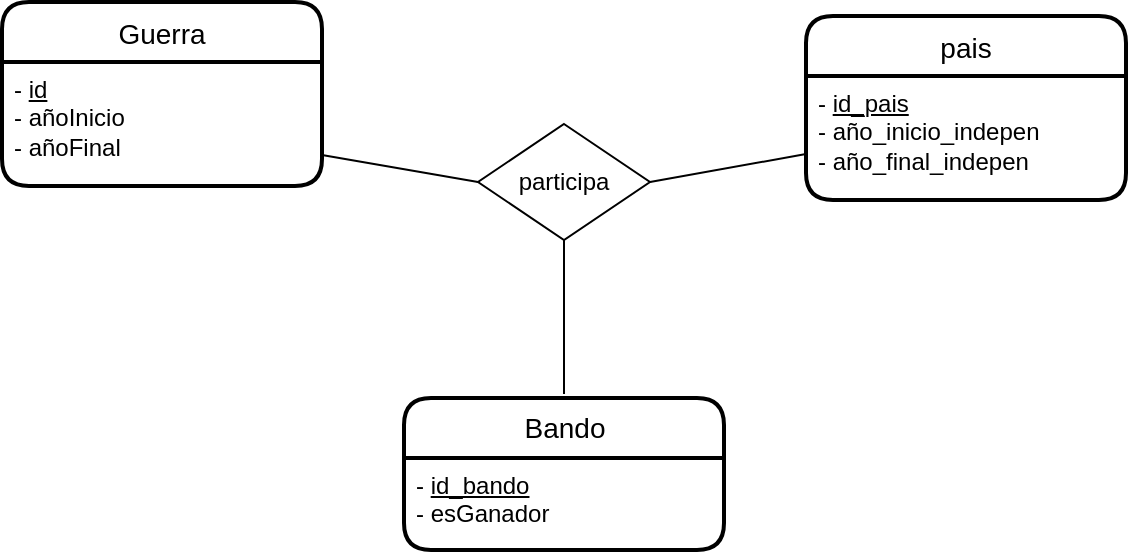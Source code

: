 <mxfile version="20.1.2" type="github">
  <diagram id="Fmc8TGQid-nYDSHVtyvv" name="Pàgina-1">
    <mxGraphModel dx="920" dy="485" grid="0" gridSize="10" guides="1" tooltips="1" connect="1" arrows="1" fold="1" page="1" pageScale="1" pageWidth="827" pageHeight="1169" math="0" shadow="0">
      <root>
        <mxCell id="0" />
        <mxCell id="1" parent="0" />
        <mxCell id="LGba17AcoOO2xGvBsgM_-1" value="Guerra" style="swimlane;childLayout=stackLayout;horizontal=1;startSize=30;horizontalStack=0;rounded=1;fontSize=14;fontStyle=0;strokeWidth=2;resizeParent=0;resizeLast=1;shadow=0;dashed=0;align=center;" vertex="1" parent="1">
          <mxGeometry x="145" y="221" width="160" height="92" as="geometry" />
        </mxCell>
        <mxCell id="LGba17AcoOO2xGvBsgM_-2" value="- &lt;u&gt;id&lt;/u&gt;&lt;br&gt;- añoInicio&lt;br&gt;- añoFinal" style="align=left;strokeColor=none;fillColor=none;spacingLeft=4;fontSize=12;verticalAlign=top;resizable=0;rotatable=0;part=1;html=1;" vertex="1" parent="LGba17AcoOO2xGvBsgM_-1">
          <mxGeometry y="30" width="160" height="62" as="geometry" />
        </mxCell>
        <mxCell id="gZV5aAu9wN1C4oIyZdUu-1" value="pais" style="swimlane;childLayout=stackLayout;horizontal=1;startSize=30;horizontalStack=0;rounded=1;fontSize=14;fontStyle=0;strokeWidth=2;resizeParent=0;resizeLast=1;shadow=0;dashed=0;align=center;" vertex="1" parent="1">
          <mxGeometry x="547" y="228" width="160" height="92" as="geometry" />
        </mxCell>
        <mxCell id="gZV5aAu9wN1C4oIyZdUu-2" value="- &lt;u&gt;id_pais&lt;/u&gt;&lt;br&gt;- año_inicio_indepen&lt;br&gt;- año_final_indepen" style="align=left;strokeColor=none;fillColor=none;spacingLeft=4;fontSize=12;verticalAlign=top;resizable=0;rotatable=0;part=1;fontStyle=0;html=1;" vertex="1" parent="gZV5aAu9wN1C4oIyZdUu-1">
          <mxGeometry y="30" width="160" height="62" as="geometry" />
        </mxCell>
        <mxCell id="gZV5aAu9wN1C4oIyZdUu-3" value="participa" style="rhombus;whiteSpace=wrap;html=1;fontSize=12;" vertex="1" parent="1">
          <mxGeometry x="383" y="282" width="86" height="58" as="geometry" />
        </mxCell>
        <mxCell id="gZV5aAu9wN1C4oIyZdUu-4" value="Bando" style="swimlane;childLayout=stackLayout;horizontal=1;startSize=30;horizontalStack=0;rounded=1;fontSize=14;fontStyle=0;strokeWidth=2;resizeParent=0;resizeLast=1;shadow=0;dashed=0;align=center;html=1;" vertex="1" parent="1">
          <mxGeometry x="346" y="419" width="160" height="76" as="geometry" />
        </mxCell>
        <mxCell id="gZV5aAu9wN1C4oIyZdUu-5" value="&lt;div&gt;- &lt;u&gt;id_bando&lt;/u&gt;&lt;br&gt;&lt;/div&gt;&lt;div&gt;- esGanador&lt;/div&gt;&lt;div&gt;&lt;br&gt;&lt;/div&gt;" style="align=left;strokeColor=none;fillColor=none;spacingLeft=4;fontSize=12;verticalAlign=top;resizable=0;rotatable=0;part=1;html=1;" vertex="1" parent="gZV5aAu9wN1C4oIyZdUu-4">
          <mxGeometry y="30" width="160" height="46" as="geometry" />
        </mxCell>
        <mxCell id="gZV5aAu9wN1C4oIyZdUu-9" value="" style="endArrow=none;html=1;rounded=0;fontSize=12;exitX=1;exitY=0.75;exitDx=0;exitDy=0;entryX=0;entryY=0.5;entryDx=0;entryDy=0;" edge="1" parent="1" source="LGba17AcoOO2xGvBsgM_-2" target="gZV5aAu9wN1C4oIyZdUu-3">
          <mxGeometry relative="1" as="geometry">
            <mxPoint x="322" y="323" as="sourcePoint" />
            <mxPoint x="385" y="309" as="targetPoint" />
          </mxGeometry>
        </mxCell>
        <mxCell id="gZV5aAu9wN1C4oIyZdUu-10" value="" style="endArrow=none;html=1;rounded=0;fontSize=12;entryX=0;entryY=0.75;entryDx=0;entryDy=0;exitX=1;exitY=0.5;exitDx=0;exitDy=0;" edge="1" parent="1" source="gZV5aAu9wN1C4oIyZdUu-3" target="gZV5aAu9wN1C4oIyZdUu-1">
          <mxGeometry relative="1" as="geometry">
            <mxPoint x="322" y="323" as="sourcePoint" />
            <mxPoint x="482" y="323" as="targetPoint" />
          </mxGeometry>
        </mxCell>
        <mxCell id="gZV5aAu9wN1C4oIyZdUu-12" value="" style="endArrow=none;html=1;rounded=0;fontSize=12;exitX=0.5;exitY=1;exitDx=0;exitDy=0;" edge="1" parent="1" source="gZV5aAu9wN1C4oIyZdUu-3">
          <mxGeometry relative="1" as="geometry">
            <mxPoint x="322" y="323" as="sourcePoint" />
            <mxPoint x="426" y="417" as="targetPoint" />
          </mxGeometry>
        </mxCell>
      </root>
    </mxGraphModel>
  </diagram>
</mxfile>
